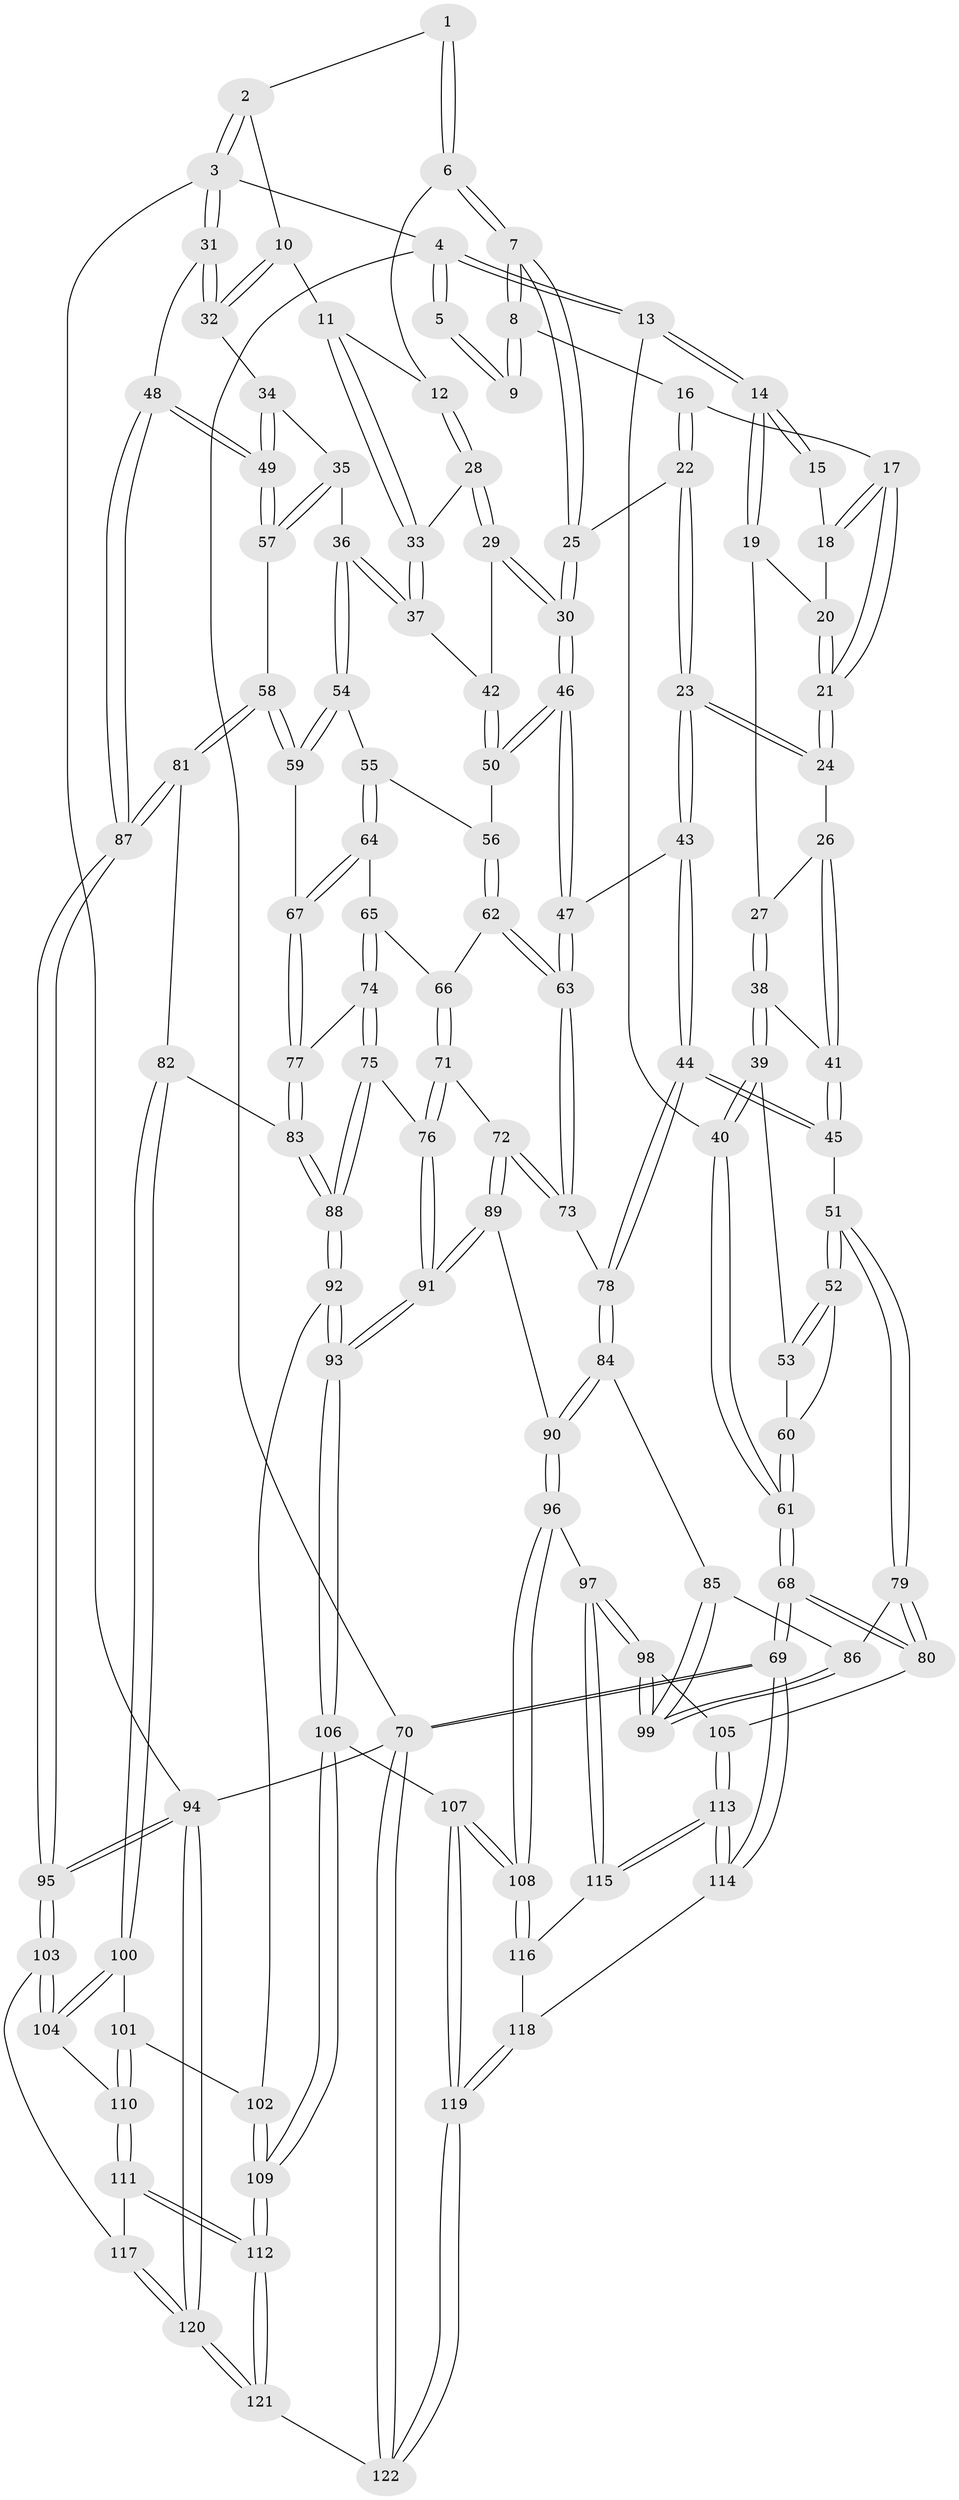// coarse degree distribution, {3: 0.19718309859154928, 5: 0.3380281690140845, 8: 0.014084507042253521, 4: 0.43661971830985913, 6: 0.014084507042253521}
// Generated by graph-tools (version 1.1) at 2025/52/02/27/25 19:52:42]
// undirected, 122 vertices, 302 edges
graph export_dot {
graph [start="1"]
  node [color=gray90,style=filled];
  1 [pos="+0.7373185483314064+0"];
  2 [pos="+0.8953427407256475+0"];
  3 [pos="+1+0"];
  4 [pos="+0+0"];
  5 [pos="+0.4043938437697411+0"];
  6 [pos="+0.6870008689062393+0.005213137733597222"];
  7 [pos="+0.5043685324976425+0.08742037595965509"];
  8 [pos="+0.4121132051866082+0"];
  9 [pos="+0.4013887988482286+0"];
  10 [pos="+0.8830982183405577+0.09437544226818155"];
  11 [pos="+0.8233241856455292+0.11485580421886424"];
  12 [pos="+0.7032545750721341+0.0711967797002871"];
  13 [pos="+0+0"];
  14 [pos="+0+0"];
  15 [pos="+0.25593162922461676+0.023769487243407227"];
  16 [pos="+0.4068803552401141+0"];
  17 [pos="+0.3229416985743773+0.06398037232324502"];
  18 [pos="+0.25587479132943913+0.05698013037120915"];
  19 [pos="+0.1407018945044422+0.06338504414128303"];
  20 [pos="+0.24502050515991347+0.06760348642089277"];
  21 [pos="+0.2804210456606492+0.15826909951060858"];
  22 [pos="+0.36765090317119453+0.18354572069249853"];
  23 [pos="+0.33639871067348126+0.21414357196287886"];
  24 [pos="+0.2797698350160985+0.16292508125271637"];
  25 [pos="+0.5119599099752087+0.1439467935579964"];
  26 [pos="+0.2689432058322413+0.16314243845842374"];
  27 [pos="+0.22419055489488002+0.1440953146245845"];
  28 [pos="+0.6778092199639904+0.1501063898220227"];
  29 [pos="+0.677464454812071+0.1511176068523991"];
  30 [pos="+0.5317503826307849+0.17330107870484449"];
  31 [pos="+1+0.04672117454261886"];
  32 [pos="+0.9402822609689576+0.1439665521040577"];
  33 [pos="+0.812679659270982+0.16158868111355296"];
  34 [pos="+0.9282959121612399+0.18538508599050166"];
  35 [pos="+0.8941216916615674+0.24077940826604752"];
  36 [pos="+0.8195266188387071+0.2572844853131376"];
  37 [pos="+0.7998412614120585+0.22928565285564703"];
  38 [pos="+0.13628350800342703+0.19874618124749097"];
  39 [pos="+0+0.10208102270616351"];
  40 [pos="+0+0"];
  41 [pos="+0.1778939575504429+0.2380271958122212"];
  42 [pos="+0.6924135686764844+0.1875634106806678"];
  43 [pos="+0.33719667587868407+0.2209469680192368"];
  44 [pos="+0.21922002958846112+0.3641194075808354"];
  45 [pos="+0.20604078683137883+0.3611006389469849"];
  46 [pos="+0.5237013578783882+0.2755681359034192"];
  47 [pos="+0.4827532478648741+0.33952718323033376"];
  48 [pos="+1+0.36053265585024136"];
  49 [pos="+1+0.3564652631947367"];
  50 [pos="+0.6638751578115136+0.2718609179955915"];
  51 [pos="+0.18461970152696125+0.3658509206805899"];
  52 [pos="+0.17581925033896265+0.3624313450812798"];
  53 [pos="+0.08730765993188594+0.30470426757623903"];
  54 [pos="+0.8084437087420805+0.28718995997944347"];
  55 [pos="+0.7218103124387749+0.3226780076945055"];
  56 [pos="+0.6827980551634081+0.3052481332006481"];
  57 [pos="+0.9930412408247502+0.3646246192206971"];
  58 [pos="+0.9336163107531013+0.40089179409780507"];
  59 [pos="+0.8385163126270178+0.3666404889639282"];
  60 [pos="+0+0.39448973642075946"];
  61 [pos="+0+0.4750451499782374"];
  62 [pos="+0.6315125590850668+0.372846303995562"];
  63 [pos="+0.48275392025035746+0.34638329058123846"];
  64 [pos="+0.7270124036853913+0.3672815600212063"];
  65 [pos="+0.6773861532566496+0.4100925223141204"];
  66 [pos="+0.6458602408882811+0.39825933275632264"];
  67 [pos="+0.7795698608428259+0.42363825377197184"];
  68 [pos="+0+0.573521968542608"];
  69 [pos="+0+0.9964974386515353"];
  70 [pos="+0+1"];
  71 [pos="+0.5945684834755003+0.4928618084868339"];
  72 [pos="+0.4950911338246828+0.44618590646630774"];
  73 [pos="+0.4733909168710467+0.3729186170395194"];
  74 [pos="+0.7065399468640051+0.4679871433072973"];
  75 [pos="+0.6751003864142754+0.5317049910360135"];
  76 [pos="+0.6200224169156384+0.5200649267856029"];
  77 [pos="+0.7780645391417701+0.43216902481541153"];
  78 [pos="+0.27845021904651446+0.42485497811189715"];
  79 [pos="+0.04682075670104747+0.5432379357933105"];
  80 [pos="+0+0.5699657437812476"];
  81 [pos="+0.8938751399243705+0.5160904189056175"];
  82 [pos="+0.8766920411018776+0.5282556974282198"];
  83 [pos="+0.8184139352675693+0.48906044538691346"];
  84 [pos="+0.2829327836263381+0.5167114805959457"];
  85 [pos="+0.17472856539103218+0.5588229757308946"];
  86 [pos="+0.0691623829699708+0.5475452310539605"];
  87 [pos="+1+0.6156418811500842"];
  88 [pos="+0.6893073635363888+0.5492334269138313"];
  89 [pos="+0.43485431486243536+0.5771361784048098"];
  90 [pos="+0.3273339497538704+0.5728383984476303"];
  91 [pos="+0.5109577522568115+0.6782722717757322"];
  92 [pos="+0.7103578487355167+0.5943491638845246"];
  93 [pos="+0.5189382388047913+0.7074291206609253"];
  94 [pos="+1+1"];
  95 [pos="+1+0.7176979528305573"];
  96 [pos="+0.2747835197399566+0.7063376486756069"];
  97 [pos="+0.21684605559423778+0.6990525097489415"];
  98 [pos="+0.21511804297782414+0.6982530203060825"];
  99 [pos="+0.21395396947145462+0.6954799473755492"];
  100 [pos="+0.8521575486803272+0.6018961282487949"];
  101 [pos="+0.7833155252109391+0.6476274782339703"];
  102 [pos="+0.7693958554951263+0.6459674129031979"];
  103 [pos="+1+0.7314049850612172"];
  104 [pos="+1+0.723055687258427"];
  105 [pos="+0.1307353903830962+0.7021202308088625"];
  106 [pos="+0.5204428184939833+0.8389107978320036"];
  107 [pos="+0.36338828551723995+0.8352146015325932"];
  108 [pos="+0.352663262404479+0.8262948942276801"];
  109 [pos="+0.5523534428680793+0.8664088989099619"];
  110 [pos="+0.8432063989368241+0.7870692999260978"];
  111 [pos="+0.8199476512242243+0.8426311129732225"];
  112 [pos="+0.5623227419757131+0.8819687754754474"];
  113 [pos="+0.0819840716035216+0.8237268302451568"];
  114 [pos="+0+0.8898209795888368"];
  115 [pos="+0.14797318058355144+0.8261486542591959"];
  116 [pos="+0.16715157436256112+0.835912272361153"];
  117 [pos="+0.8802980112047808+0.9253527145435567"];
  118 [pos="+0.18353113502756518+0.9278751825871834"];
  119 [pos="+0.25149719841864376+0.9916636140087398"];
  120 [pos="+0.9836212491296921+1"];
  121 [pos="+0.5998920842522661+1"];
  122 [pos="+0.19027028684496491+1"];
  1 -- 2;
  1 -- 6;
  1 -- 6;
  2 -- 3;
  2 -- 3;
  2 -- 10;
  3 -- 4;
  3 -- 31;
  3 -- 31;
  3 -- 94;
  4 -- 5;
  4 -- 5;
  4 -- 13;
  4 -- 13;
  4 -- 70;
  5 -- 9;
  5 -- 9;
  6 -- 7;
  6 -- 7;
  6 -- 12;
  7 -- 8;
  7 -- 8;
  7 -- 25;
  7 -- 25;
  8 -- 9;
  8 -- 9;
  8 -- 16;
  10 -- 11;
  10 -- 32;
  10 -- 32;
  11 -- 12;
  11 -- 33;
  11 -- 33;
  12 -- 28;
  12 -- 28;
  13 -- 14;
  13 -- 14;
  13 -- 40;
  14 -- 15;
  14 -- 15;
  14 -- 19;
  14 -- 19;
  15 -- 18;
  16 -- 17;
  16 -- 22;
  16 -- 22;
  17 -- 18;
  17 -- 18;
  17 -- 21;
  17 -- 21;
  18 -- 20;
  19 -- 20;
  19 -- 27;
  20 -- 21;
  20 -- 21;
  21 -- 24;
  21 -- 24;
  22 -- 23;
  22 -- 23;
  22 -- 25;
  23 -- 24;
  23 -- 24;
  23 -- 43;
  23 -- 43;
  24 -- 26;
  25 -- 30;
  25 -- 30;
  26 -- 27;
  26 -- 41;
  26 -- 41;
  27 -- 38;
  27 -- 38;
  28 -- 29;
  28 -- 29;
  28 -- 33;
  29 -- 30;
  29 -- 30;
  29 -- 42;
  30 -- 46;
  30 -- 46;
  31 -- 32;
  31 -- 32;
  31 -- 48;
  32 -- 34;
  33 -- 37;
  33 -- 37;
  34 -- 35;
  34 -- 49;
  34 -- 49;
  35 -- 36;
  35 -- 57;
  35 -- 57;
  36 -- 37;
  36 -- 37;
  36 -- 54;
  36 -- 54;
  37 -- 42;
  38 -- 39;
  38 -- 39;
  38 -- 41;
  39 -- 40;
  39 -- 40;
  39 -- 53;
  40 -- 61;
  40 -- 61;
  41 -- 45;
  41 -- 45;
  42 -- 50;
  42 -- 50;
  43 -- 44;
  43 -- 44;
  43 -- 47;
  44 -- 45;
  44 -- 45;
  44 -- 78;
  44 -- 78;
  45 -- 51;
  46 -- 47;
  46 -- 47;
  46 -- 50;
  46 -- 50;
  47 -- 63;
  47 -- 63;
  48 -- 49;
  48 -- 49;
  48 -- 87;
  48 -- 87;
  49 -- 57;
  49 -- 57;
  50 -- 56;
  51 -- 52;
  51 -- 52;
  51 -- 79;
  51 -- 79;
  52 -- 53;
  52 -- 53;
  52 -- 60;
  53 -- 60;
  54 -- 55;
  54 -- 59;
  54 -- 59;
  55 -- 56;
  55 -- 64;
  55 -- 64;
  56 -- 62;
  56 -- 62;
  57 -- 58;
  58 -- 59;
  58 -- 59;
  58 -- 81;
  58 -- 81;
  59 -- 67;
  60 -- 61;
  60 -- 61;
  61 -- 68;
  61 -- 68;
  62 -- 63;
  62 -- 63;
  62 -- 66;
  63 -- 73;
  63 -- 73;
  64 -- 65;
  64 -- 67;
  64 -- 67;
  65 -- 66;
  65 -- 74;
  65 -- 74;
  66 -- 71;
  66 -- 71;
  67 -- 77;
  67 -- 77;
  68 -- 69;
  68 -- 69;
  68 -- 80;
  68 -- 80;
  69 -- 70;
  69 -- 70;
  69 -- 114;
  69 -- 114;
  70 -- 122;
  70 -- 122;
  70 -- 94;
  71 -- 72;
  71 -- 76;
  71 -- 76;
  72 -- 73;
  72 -- 73;
  72 -- 89;
  72 -- 89;
  73 -- 78;
  74 -- 75;
  74 -- 75;
  74 -- 77;
  75 -- 76;
  75 -- 88;
  75 -- 88;
  76 -- 91;
  76 -- 91;
  77 -- 83;
  77 -- 83;
  78 -- 84;
  78 -- 84;
  79 -- 80;
  79 -- 80;
  79 -- 86;
  80 -- 105;
  81 -- 82;
  81 -- 87;
  81 -- 87;
  82 -- 83;
  82 -- 100;
  82 -- 100;
  83 -- 88;
  83 -- 88;
  84 -- 85;
  84 -- 90;
  84 -- 90;
  85 -- 86;
  85 -- 99;
  85 -- 99;
  86 -- 99;
  86 -- 99;
  87 -- 95;
  87 -- 95;
  88 -- 92;
  88 -- 92;
  89 -- 90;
  89 -- 91;
  89 -- 91;
  90 -- 96;
  90 -- 96;
  91 -- 93;
  91 -- 93;
  92 -- 93;
  92 -- 93;
  92 -- 102;
  93 -- 106;
  93 -- 106;
  94 -- 95;
  94 -- 95;
  94 -- 120;
  94 -- 120;
  95 -- 103;
  95 -- 103;
  96 -- 97;
  96 -- 108;
  96 -- 108;
  97 -- 98;
  97 -- 98;
  97 -- 115;
  97 -- 115;
  98 -- 99;
  98 -- 99;
  98 -- 105;
  100 -- 101;
  100 -- 104;
  100 -- 104;
  101 -- 102;
  101 -- 110;
  101 -- 110;
  102 -- 109;
  102 -- 109;
  103 -- 104;
  103 -- 104;
  103 -- 117;
  104 -- 110;
  105 -- 113;
  105 -- 113;
  106 -- 107;
  106 -- 109;
  106 -- 109;
  107 -- 108;
  107 -- 108;
  107 -- 119;
  107 -- 119;
  108 -- 116;
  108 -- 116;
  109 -- 112;
  109 -- 112;
  110 -- 111;
  110 -- 111;
  111 -- 112;
  111 -- 112;
  111 -- 117;
  112 -- 121;
  112 -- 121;
  113 -- 114;
  113 -- 114;
  113 -- 115;
  113 -- 115;
  114 -- 118;
  115 -- 116;
  116 -- 118;
  117 -- 120;
  117 -- 120;
  118 -- 119;
  118 -- 119;
  119 -- 122;
  119 -- 122;
  120 -- 121;
  120 -- 121;
  121 -- 122;
}
